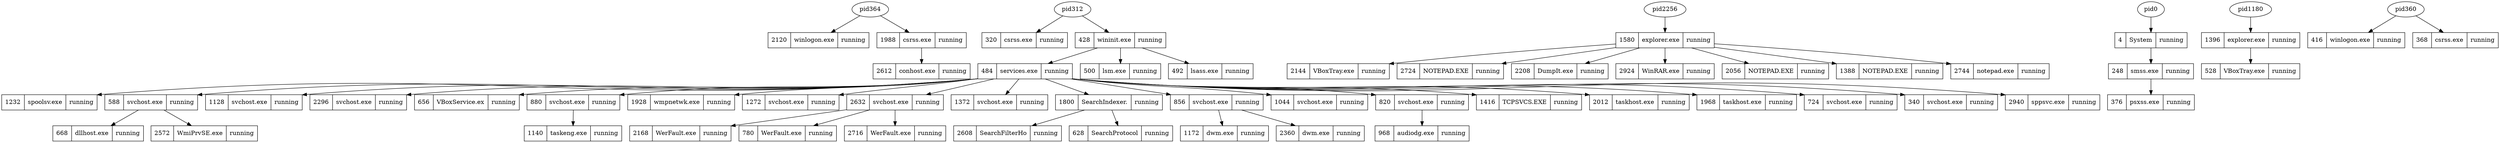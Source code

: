 digraph processtree { 
graph [rankdir = "TB"];
pid364 -> pid2120 [];
pid484 -> pid1232 [];
pid484 -> pid588 [];
pid1580 -> pid2144 [];
pid588 -> pid668 [];
pid484 -> pid1128 [];
pid0 -> pid4 [];
pid484 -> pid2296 [];
pid1396 -> pid528 [];
pid4 -> pid248 [];
pid1580 -> pid2724 [];
pid484 -> pid656 [];
pid484 -> pid880 [];
pid484 -> pid1928 [];
pid1580 -> pid2208 [];
pid484 -> pid1272 [];
pid2632 -> pid2168 [];
pid1580 -> pid2924 [];
pid484 -> pid1372 [];
pid1580 -> pid2056 [];
pid484 -> pid1800 [];
pid856 -> pid1172 [];
pid484 -> pid1044 [];
pid484 -> pid820 [];
pid312 -> pid320 [];
pid1580 -> pid1388 [];
pid484 -> pid856 [];
pid880 -> pid1140 [];
pid2632 -> pid780 [];
pid312 -> pid428 [];
pid820 -> pid968 [];
pid364 -> pid1988 [];
pid2256 -> pid1580 [];
pid1988 -> pid2612 [];
pid248 -> pid376 [];
pid360 -> pid416 [];
pid1800 -> pid2608 [];
pid1580 -> pid2744 [];
pid360 -> pid368 [];
pid856 -> pid2360 [];
pid588 -> pid2572 [];
pid484 -> pid1416 [];
pid2632 -> pid2716 [];
pid428 -> pid500 [];
pid484 -> pid2632 [];
pid428 -> pid484 [];
pid484 -> pid2012 [];
pid484 -> pid1968 [];
pid484 -> pid724 [];
pid484 -> pid340 [];
pid1800 -> pid628 [];
pid1180 -> pid1396 [];
pid428 -> pid492 [];
pid484 -> pid2940 [];
pid2940 [label="2940 | sppsvc.exe |running" shape="record" ];
pid2120 [label="2120 | winlogon.exe |running" shape="record" ];
pid2716 [label="2716 | WerFault.exe |running" shape="record" ];
pid1044 [label="1044 | svchost.exe |running" shape="record" ];
pid428 [label="428 | wininit.exe |running" shape="record" ];
pid4 [label="4 | System |running" shape="record" ];
pid2612 [label="2612 | conhost.exe |running" shape="record" ];
pid1388 [label="1388 | NOTEPAD.EXE |running" shape="record" ];
pid968 [label="968 | audiodg.exe |running" shape="record" ];
pid1968 [label="1968 | taskhost.exe |running" shape="record" ];
pid820 [label="820 | svchost.exe |running" shape="record" ];
pid880 [label="880 | svchost.exe |running" shape="record" ];
pid320 [label="320 | csrss.exe |running" shape="record" ];
pid1140 [label="1140 | taskeng.exe |running" shape="record" ];
pid2360 [label="2360 | dwm.exe |running" shape="record" ];
pid2572 [label="2572 | WmiPrvSE.exe |running" shape="record" ];
pid248 [label="248 | smss.exe |running" shape="record" ];
pid1580 [label="1580 | explorer.exe |running" shape="record" ];
pid2208 [label="2208 | DumpIt.exe |running" shape="record" ];
pid376 [label="376 | psxss.exe |running" shape="record" ];
pid368 [label="368 | csrss.exe |running" shape="record" ];
pid628 [label="628 | SearchProtocol |running" shape="record" ];
pid1172 [label="1172 | dwm.exe |running" shape="record" ];
pid340 [label="340 | svchost.exe |running" shape="record" ];
pid2296 [label="2296 | svchost.exe |running" shape="record" ];
pid780 [label="780 | WerFault.exe |running" shape="record" ];
pid724 [label="724 | svchost.exe |running" shape="record" ];
pid1928 [label="1928 | wmpnetwk.exe |running" shape="record" ];
pid2608 [label="2608 | SearchFilterHo |running" shape="record" ];
pid656 [label="656 | VBoxService.ex |running" shape="record" ];
pid2724 [label="2724 | NOTEPAD.EXE |running" shape="record" ];
pid2012 [label="2012 | taskhost.exe |running" shape="record" ];
pid1396 [label="1396 | explorer.exe |running" shape="record" ];
pid2744 [label="2744 | notepad.exe |running" shape="record" ];
pid668 [label="668 | dllhost.exe |running" shape="record" ];
pid528 [label="528 | VBoxTray.exe |running" shape="record" ];
pid1372 [label="1372 | svchost.exe |running" shape="record" ];
pid1128 [label="1128 | svchost.exe |running" shape="record" ];
pid2924 [label="2924 | WinRAR.exe |running" shape="record" ];
pid856 [label="856 | svchost.exe |running" shape="record" ];
pid2056 [label="2056 | NOTEPAD.EXE |running" shape="record" ];
pid1272 [label="1272 | svchost.exe |running" shape="record" ];
pid588 [label="588 | svchost.exe |running" shape="record" ];
pid492 [label="492 | lsass.exe |running" shape="record" ];
pid2632 [label="2632 | svchost.exe |running" shape="record" ];
pid1800 [label="1800 | SearchIndexer. |running" shape="record" ];
pid500 [label="500 | lsm.exe |running" shape="record" ];
pid484 [label="484 | services.exe |running" shape="record" ];
pid1988 [label="1988 | csrss.exe |running" shape="record" ];
pid416 [label="416 | winlogon.exe |running" shape="record" ];
pid2144 [label="2144 | VBoxTray.exe |running" shape="record" ];
pid1416 [label="1416 | TCPSVCS.EXE |running" shape="record" ];
pid2168 [label="2168 | WerFault.exe |running" shape="record" ];
pid1232 [label="1232 | spoolsv.exe |running" shape="record" ];
}